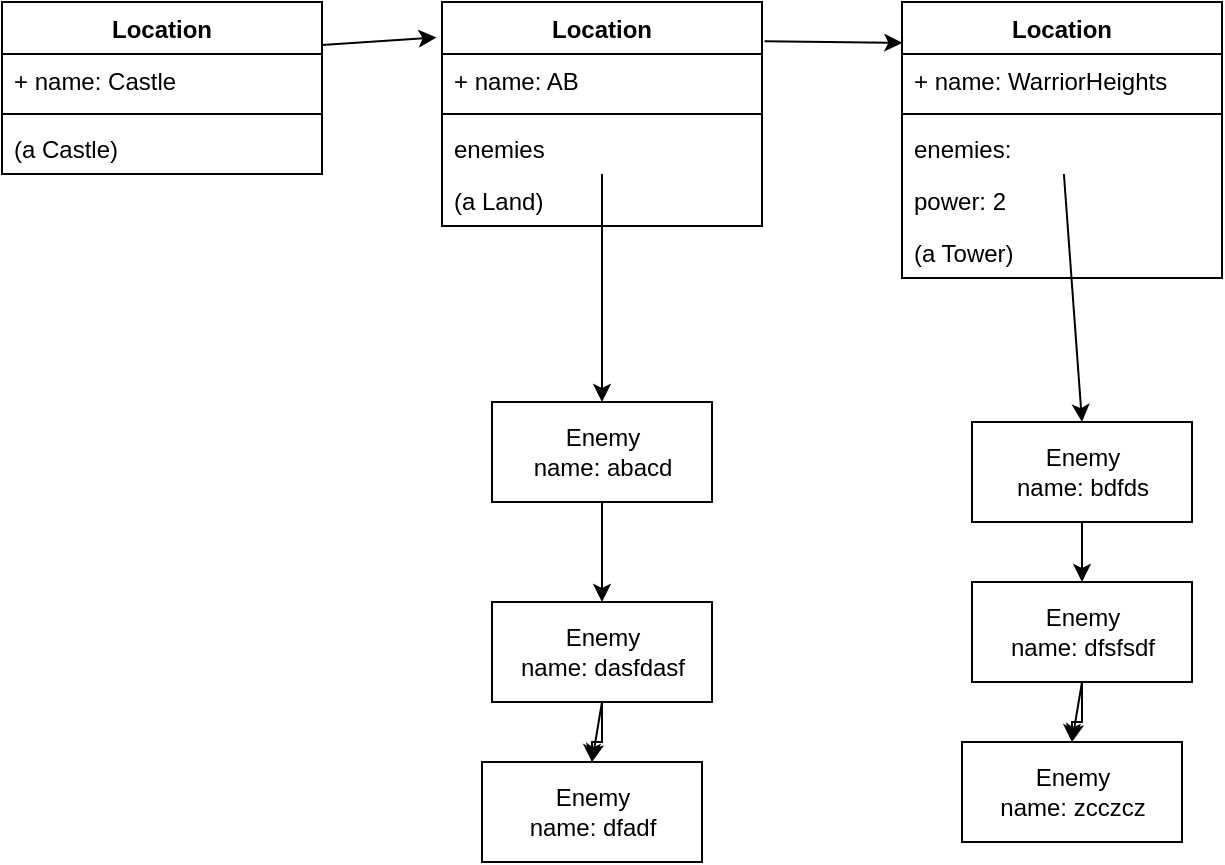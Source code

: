 <mxfile version="13.5.5" type="github">
  <diagram id="AuHkqgrPFR4DmSlLNTNU" name="Page-1">
    <mxGraphModel dx="857" dy="461" grid="1" gridSize="10" guides="1" tooltips="1" connect="1" arrows="1" fold="1" page="1" pageScale="1" pageWidth="827" pageHeight="1169" math="0" shadow="0">
      <root>
        <mxCell id="0" />
        <mxCell id="1" parent="0" />
        <mxCell id="Gztcr_9qNAGbVb5-P4fe-1" value="Location" style="swimlane;fontStyle=1;align=center;verticalAlign=top;childLayout=stackLayout;horizontal=1;startSize=26;horizontalStack=0;resizeParent=1;resizeParentMax=0;resizeLast=0;collapsible=1;marginBottom=0;" parent="1" vertex="1">
          <mxGeometry x="80" y="120" width="160" height="86" as="geometry" />
        </mxCell>
        <mxCell id="Gztcr_9qNAGbVb5-P4fe-2" value="+ name: Castle&#xa;" style="text;strokeColor=none;fillColor=none;align=left;verticalAlign=top;spacingLeft=4;spacingRight=4;overflow=hidden;rotatable=0;points=[[0,0.5],[1,0.5]];portConstraint=eastwest;" parent="Gztcr_9qNAGbVb5-P4fe-1" vertex="1">
          <mxGeometry y="26" width="160" height="26" as="geometry" />
        </mxCell>
        <mxCell id="Gztcr_9qNAGbVb5-P4fe-3" value="" style="line;strokeWidth=1;fillColor=none;align=left;verticalAlign=middle;spacingTop=-1;spacingLeft=3;spacingRight=3;rotatable=0;labelPosition=right;points=[];portConstraint=eastwest;" parent="Gztcr_9qNAGbVb5-P4fe-1" vertex="1">
          <mxGeometry y="52" width="160" height="8" as="geometry" />
        </mxCell>
        <mxCell id="Gztcr_9qNAGbVb5-P4fe-4" value="(a Castle)&#xa;" style="text;strokeColor=none;fillColor=none;align=left;verticalAlign=top;spacingLeft=4;spacingRight=4;overflow=hidden;rotatable=0;points=[[0,0.5],[1,0.5]];portConstraint=eastwest;" parent="Gztcr_9qNAGbVb5-P4fe-1" vertex="1">
          <mxGeometry y="60" width="160" height="26" as="geometry" />
        </mxCell>
        <mxCell id="Gztcr_9qNAGbVb5-P4fe-5" value="Location" style="swimlane;fontStyle=1;align=center;verticalAlign=top;childLayout=stackLayout;horizontal=1;startSize=26;horizontalStack=0;resizeParent=1;resizeParentMax=0;resizeLast=0;collapsible=1;marginBottom=0;" parent="1" vertex="1">
          <mxGeometry x="300" y="120" width="160" height="112" as="geometry" />
        </mxCell>
        <mxCell id="Gztcr_9qNAGbVb5-P4fe-6" value="+ name: AB&#xa;" style="text;strokeColor=none;fillColor=none;align=left;verticalAlign=top;spacingLeft=4;spacingRight=4;overflow=hidden;rotatable=0;points=[[0,0.5],[1,0.5]];portConstraint=eastwest;" parent="Gztcr_9qNAGbVb5-P4fe-5" vertex="1">
          <mxGeometry y="26" width="160" height="26" as="geometry" />
        </mxCell>
        <mxCell id="Gztcr_9qNAGbVb5-P4fe-7" value="" style="line;strokeWidth=1;fillColor=none;align=left;verticalAlign=middle;spacingTop=-1;spacingLeft=3;spacingRight=3;rotatable=0;labelPosition=right;points=[];portConstraint=eastwest;" parent="Gztcr_9qNAGbVb5-P4fe-5" vertex="1">
          <mxGeometry y="52" width="160" height="8" as="geometry" />
        </mxCell>
        <mxCell id="Gztcr_9qNAGbVb5-P4fe-8" value="enemies&#xa;" style="text;strokeColor=none;fillColor=none;align=left;verticalAlign=top;spacingLeft=4;spacingRight=4;overflow=hidden;rotatable=0;points=[[0,0.5],[1,0.5]];portConstraint=eastwest;" parent="Gztcr_9qNAGbVb5-P4fe-5" vertex="1">
          <mxGeometry y="60" width="160" height="26" as="geometry" />
        </mxCell>
        <mxCell id="Gztcr_9qNAGbVb5-P4fe-14" value="(a Land)&#xa;" style="text;strokeColor=none;fillColor=none;align=left;verticalAlign=top;spacingLeft=4;spacingRight=4;overflow=hidden;rotatable=0;points=[[0,0.5],[1,0.5]];portConstraint=eastwest;" parent="Gztcr_9qNAGbVb5-P4fe-5" vertex="1">
          <mxGeometry y="86" width="160" height="26" as="geometry" />
        </mxCell>
        <mxCell id="Gztcr_9qNAGbVb5-P4fe-16" value="" style="endArrow=classic;html=1;exitX=1;exitY=0.25;exitDx=0;exitDy=0;entryX=-0.017;entryY=0.158;entryDx=0;entryDy=0;entryPerimeter=0;" parent="1" source="Gztcr_9qNAGbVb5-P4fe-1" target="Gztcr_9qNAGbVb5-P4fe-5" edge="1">
          <mxGeometry width="50" height="50" relative="1" as="geometry">
            <mxPoint x="390" y="370" as="sourcePoint" />
            <mxPoint x="440" y="320" as="targetPoint" />
          </mxGeometry>
        </mxCell>
        <mxCell id="Gztcr_9qNAGbVb5-P4fe-9" value="Location" style="swimlane;fontStyle=1;align=center;verticalAlign=top;childLayout=stackLayout;horizontal=1;startSize=26;horizontalStack=0;resizeParent=1;resizeParentMax=0;resizeLast=0;collapsible=1;marginBottom=0;" parent="1" vertex="1">
          <mxGeometry x="530" y="120" width="160" height="138" as="geometry" />
        </mxCell>
        <mxCell id="Gztcr_9qNAGbVb5-P4fe-10" value="+ name: WarriorHeights&#xa;" style="text;strokeColor=none;fillColor=none;align=left;verticalAlign=top;spacingLeft=4;spacingRight=4;overflow=hidden;rotatable=0;points=[[0,0.5],[1,0.5]];portConstraint=eastwest;" parent="Gztcr_9qNAGbVb5-P4fe-9" vertex="1">
          <mxGeometry y="26" width="160" height="26" as="geometry" />
        </mxCell>
        <mxCell id="Gztcr_9qNAGbVb5-P4fe-11" value="" style="line;strokeWidth=1;fillColor=none;align=left;verticalAlign=middle;spacingTop=-1;spacingLeft=3;spacingRight=3;rotatable=0;labelPosition=right;points=[];portConstraint=eastwest;" parent="Gztcr_9qNAGbVb5-P4fe-9" vertex="1">
          <mxGeometry y="52" width="160" height="8" as="geometry" />
        </mxCell>
        <mxCell id="Gztcr_9qNAGbVb5-P4fe-12" value="enemies: " style="text;strokeColor=none;fillColor=none;align=left;verticalAlign=top;spacingLeft=4;spacingRight=4;overflow=hidden;rotatable=0;points=[[0,0.5],[1,0.5]];portConstraint=eastwest;" parent="Gztcr_9qNAGbVb5-P4fe-9" vertex="1">
          <mxGeometry y="60" width="160" height="26" as="geometry" />
        </mxCell>
        <mxCell id="Gztcr_9qNAGbVb5-P4fe-15" value="power: 2" style="text;strokeColor=none;fillColor=none;align=left;verticalAlign=top;spacingLeft=4;spacingRight=4;overflow=hidden;rotatable=0;points=[[0,0.5],[1,0.5]];portConstraint=eastwest;" parent="Gztcr_9qNAGbVb5-P4fe-9" vertex="1">
          <mxGeometry y="86" width="160" height="26" as="geometry" />
        </mxCell>
        <mxCell id="Gztcr_9qNAGbVb5-P4fe-13" value="(a Tower)" style="text;strokeColor=none;fillColor=none;align=left;verticalAlign=top;spacingLeft=4;spacingRight=4;overflow=hidden;rotatable=0;points=[[0,0.5],[1,0.5]];portConstraint=eastwest;" parent="Gztcr_9qNAGbVb5-P4fe-9" vertex="1">
          <mxGeometry y="112" width="160" height="26" as="geometry" />
        </mxCell>
        <mxCell id="Gztcr_9qNAGbVb5-P4fe-17" value="" style="endArrow=classic;html=1;entryX=0.001;entryY=0.148;entryDx=0;entryDy=0;entryPerimeter=0;exitX=1.008;exitY=0.175;exitDx=0;exitDy=0;exitPerimeter=0;" parent="1" source="Gztcr_9qNAGbVb5-P4fe-5" target="Gztcr_9qNAGbVb5-P4fe-9" edge="1">
          <mxGeometry width="50" height="50" relative="1" as="geometry">
            <mxPoint x="390" y="370" as="sourcePoint" />
            <mxPoint x="440" y="320" as="targetPoint" />
          </mxGeometry>
        </mxCell>
        <mxCell id="Gztcr_9qNAGbVb5-P4fe-18" value="" style="endArrow=classic;html=1;entryX=0.5;entryY=0;entryDx=0;entryDy=0;" parent="1" source="Gztcr_9qNAGbVb5-P4fe-8" edge="1" target="Gztcr_9qNAGbVb5-P4fe-19">
          <mxGeometry width="50" height="50" relative="1" as="geometry">
            <mxPoint x="390" y="370" as="sourcePoint" />
            <mxPoint x="376" y="340" as="targetPoint" />
          </mxGeometry>
        </mxCell>
        <mxCell id="Gztcr_9qNAGbVb5-P4fe-19" value="Enemy&lt;br&gt;name: abacd" style="html=1;" parent="1" vertex="1">
          <mxGeometry x="325" y="320" width="110" height="50" as="geometry" />
        </mxCell>
        <mxCell id="Gztcr_9qNAGbVb5-P4fe-25" value="" style="edgeStyle=orthogonalEdgeStyle;rounded=0;orthogonalLoop=1;jettySize=auto;html=1;" parent="1" source="Gztcr_9qNAGbVb5-P4fe-20" target="Gztcr_9qNAGbVb5-P4fe-21" edge="1">
          <mxGeometry relative="1" as="geometry" />
        </mxCell>
        <mxCell id="Gztcr_9qNAGbVb5-P4fe-20" value="Enemy&lt;br&gt;name: dasfdasf" style="html=1;" parent="1" vertex="1">
          <mxGeometry x="325" y="420" width="110" height="50" as="geometry" />
        </mxCell>
        <mxCell id="Gztcr_9qNAGbVb5-P4fe-21" value="Enemy&lt;br&gt;name: dfadf" style="html=1;" parent="1" vertex="1">
          <mxGeometry x="320" y="500" width="110" height="50" as="geometry" />
        </mxCell>
        <mxCell id="Gztcr_9qNAGbVb5-P4fe-22" value="" style="endArrow=classic;html=1;exitX=0.5;exitY=1;exitDx=0;exitDy=0;entryX=0.5;entryY=0;entryDx=0;entryDy=0;" parent="1" source="Gztcr_9qNAGbVb5-P4fe-19" target="Gztcr_9qNAGbVb5-P4fe-20" edge="1">
          <mxGeometry width="50" height="50" relative="1" as="geometry">
            <mxPoint x="390" y="360" as="sourcePoint" />
            <mxPoint x="440" y="310" as="targetPoint" />
          </mxGeometry>
        </mxCell>
        <mxCell id="Gztcr_9qNAGbVb5-P4fe-24" value="" style="endArrow=classic;html=1;entryX=0.5;entryY=0;entryDx=0;entryDy=0;exitX=0.5;exitY=1;exitDx=0;exitDy=0;" parent="1" source="Gztcr_9qNAGbVb5-P4fe-20" target="Gztcr_9qNAGbVb5-P4fe-21" edge="1">
          <mxGeometry width="50" height="50" relative="1" as="geometry">
            <mxPoint x="390" y="360" as="sourcePoint" />
            <mxPoint x="440" y="310" as="targetPoint" />
          </mxGeometry>
        </mxCell>
        <mxCell id="Gztcr_9qNAGbVb5-P4fe-26" value="Enemy&lt;br&gt;name: bdfds" style="html=1;" parent="1" vertex="1">
          <mxGeometry x="565" y="330" width="110" height="50" as="geometry" />
        </mxCell>
        <mxCell id="Gztcr_9qNAGbVb5-P4fe-27" value="" style="edgeStyle=orthogonalEdgeStyle;rounded=0;orthogonalLoop=1;jettySize=auto;html=1;" parent="1" source="Gztcr_9qNAGbVb5-P4fe-28" target="Gztcr_9qNAGbVb5-P4fe-29" edge="1">
          <mxGeometry relative="1" as="geometry" />
        </mxCell>
        <mxCell id="Gztcr_9qNAGbVb5-P4fe-28" value="Enemy&lt;br&gt;name: dfsfsdf" style="html=1;" parent="1" vertex="1">
          <mxGeometry x="565" y="410" width="110" height="50" as="geometry" />
        </mxCell>
        <mxCell id="Gztcr_9qNAGbVb5-P4fe-29" value="Enemy&lt;br&gt;name: zcczcz" style="html=1;" parent="1" vertex="1">
          <mxGeometry x="560" y="490" width="110" height="50" as="geometry" />
        </mxCell>
        <mxCell id="Gztcr_9qNAGbVb5-P4fe-30" value="" style="endArrow=classic;html=1;exitX=0.5;exitY=1;exitDx=0;exitDy=0;entryX=0.5;entryY=0;entryDx=0;entryDy=0;" parent="1" source="Gztcr_9qNAGbVb5-P4fe-26" target="Gztcr_9qNAGbVb5-P4fe-28" edge="1">
          <mxGeometry width="50" height="50" relative="1" as="geometry">
            <mxPoint x="630" y="350" as="sourcePoint" />
            <mxPoint x="680" y="300" as="targetPoint" />
          </mxGeometry>
        </mxCell>
        <mxCell id="Gztcr_9qNAGbVb5-P4fe-31" value="" style="endArrow=classic;html=1;entryX=0.5;entryY=0;entryDx=0;entryDy=0;exitX=0.5;exitY=1;exitDx=0;exitDy=0;" parent="1" source="Gztcr_9qNAGbVb5-P4fe-28" target="Gztcr_9qNAGbVb5-P4fe-29" edge="1">
          <mxGeometry width="50" height="50" relative="1" as="geometry">
            <mxPoint x="630" y="350" as="sourcePoint" />
            <mxPoint x="680" y="300" as="targetPoint" />
          </mxGeometry>
        </mxCell>
        <mxCell id="Gztcr_9qNAGbVb5-P4fe-32" value="" style="endArrow=classic;html=1;entryX=0.5;entryY=0;entryDx=0;entryDy=0;" parent="1" source="Gztcr_9qNAGbVb5-P4fe-12" target="Gztcr_9qNAGbVb5-P4fe-26" edge="1">
          <mxGeometry width="50" height="50" relative="1" as="geometry">
            <mxPoint x="390" y="360" as="sourcePoint" />
            <mxPoint x="440" y="310" as="targetPoint" />
          </mxGeometry>
        </mxCell>
      </root>
    </mxGraphModel>
  </diagram>
</mxfile>
